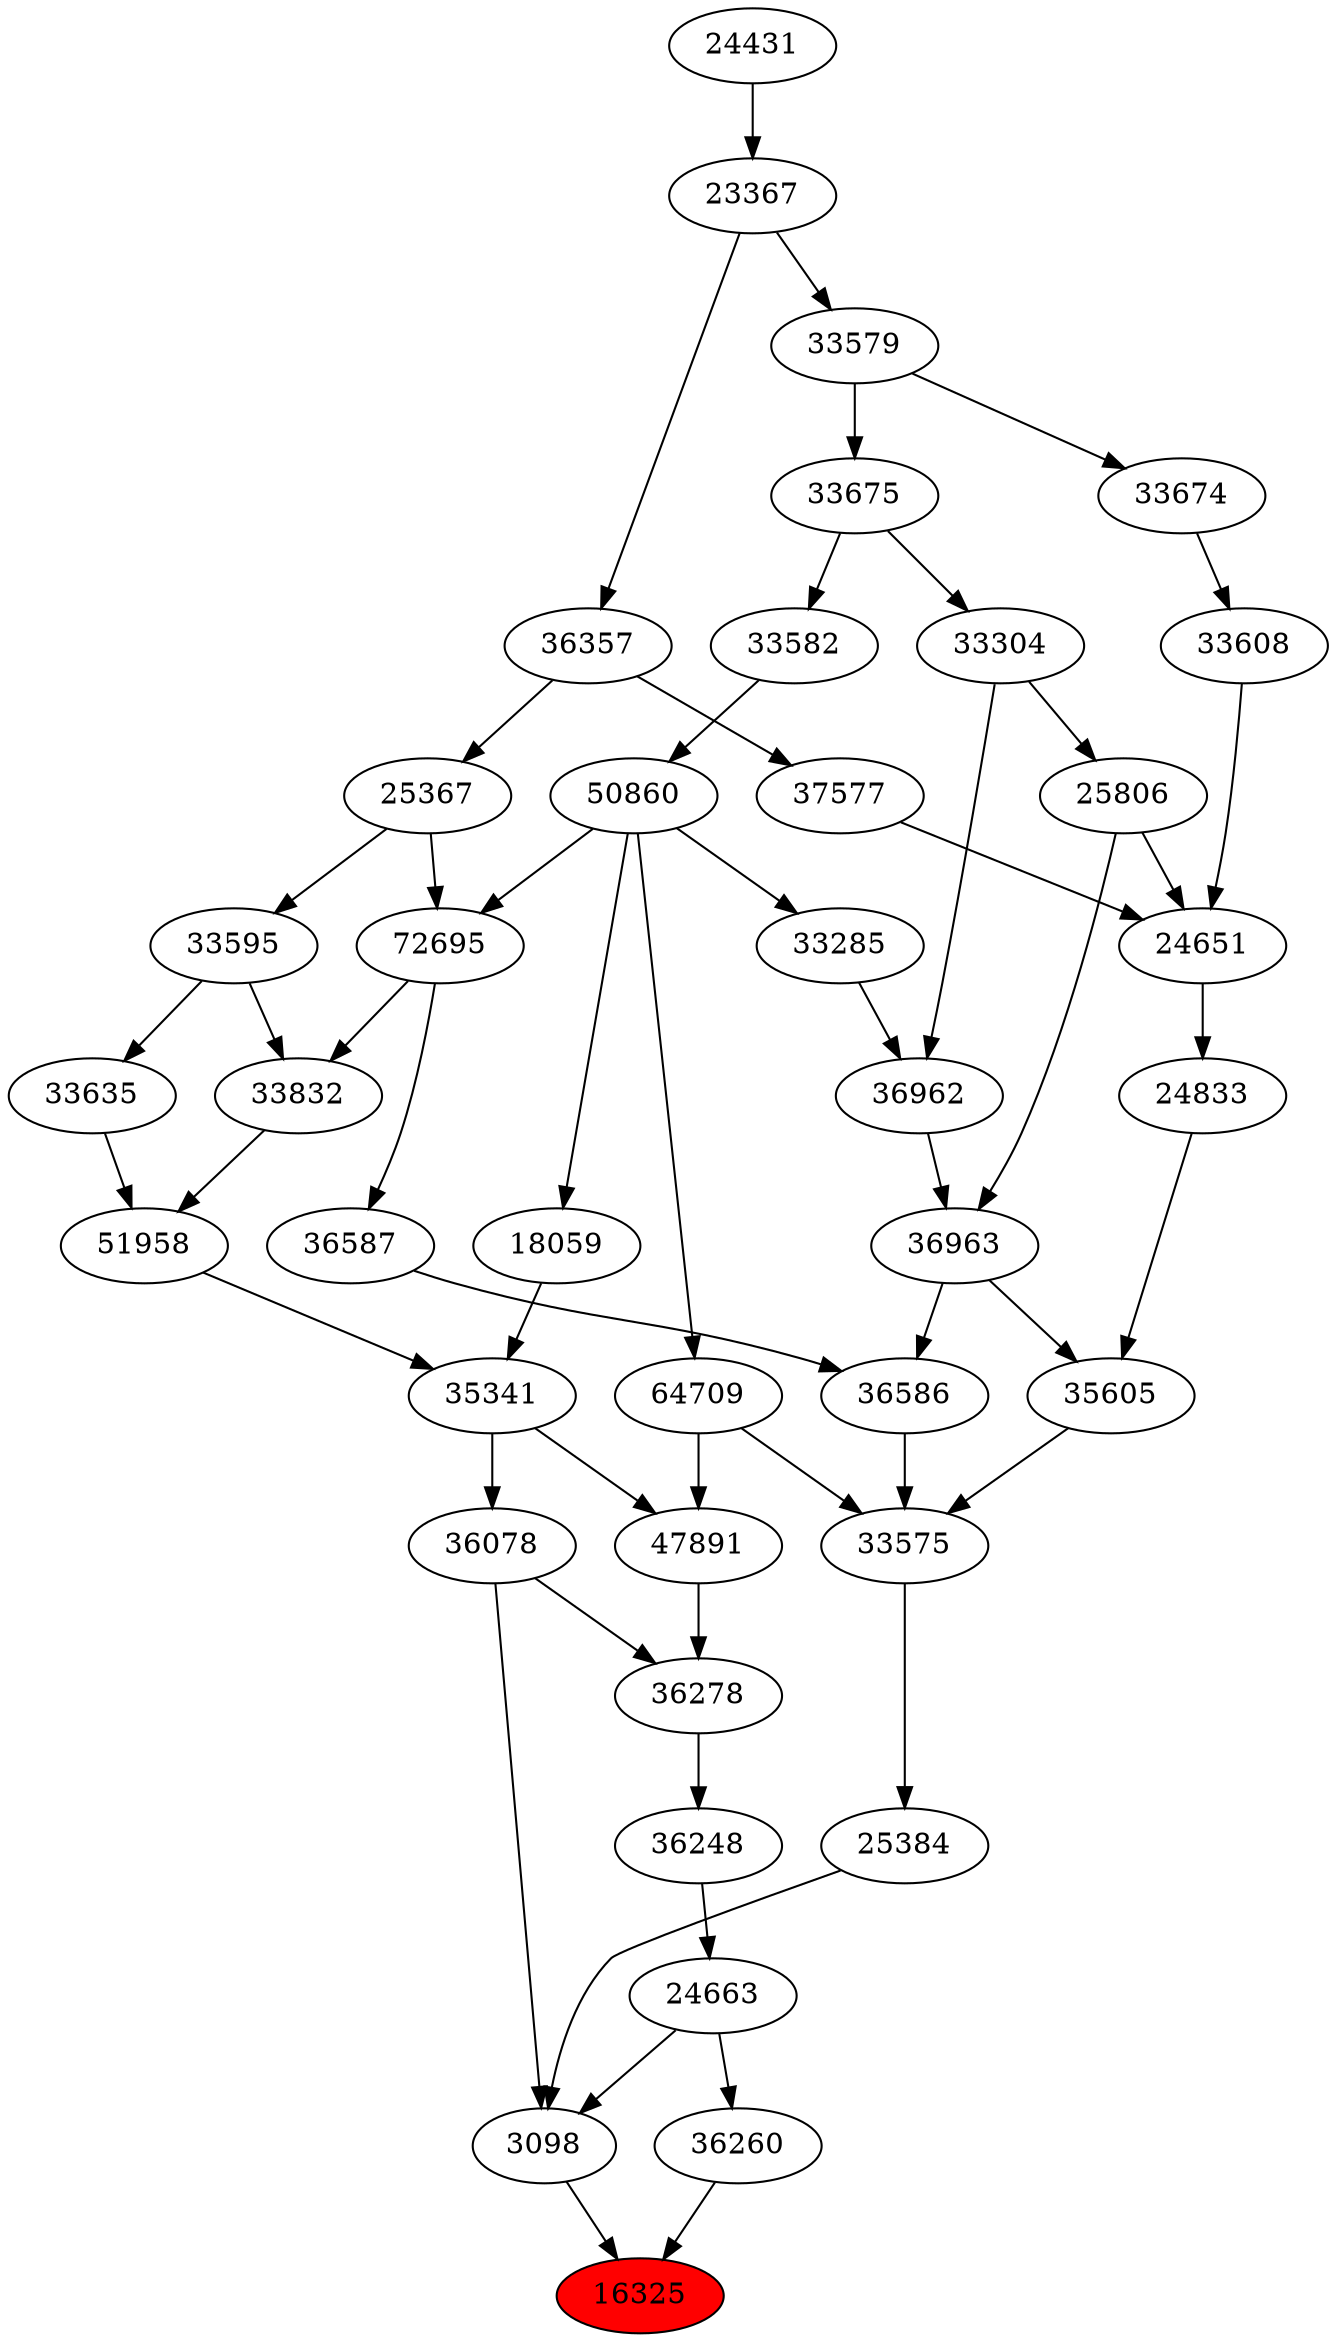strict digraph{ 
16325 [label="16325" fillcolor=red style=filled]
3098 -> 16325
36260 -> 16325
3098 [label="3098"]
36078 -> 3098
24663 -> 3098
25384 -> 3098
36260 [label="36260"]
24663 -> 36260
36078 [label="36078"]
35341 -> 36078
24663 [label="24663"]
36248 -> 24663
25384 [label="25384"]
33575 -> 25384
35341 [label="35341"]
51958 -> 35341
18059 -> 35341
36248 [label="36248"]
36278 -> 36248
33575 [label="33575"]
36586 -> 33575
35605 -> 33575
64709 -> 33575
51958 [label="51958"]
33832 -> 51958
33635 -> 51958
18059 [label="18059"]
50860 -> 18059
36278 [label="36278"]
47891 -> 36278
36078 -> 36278
36586 [label="36586"]
36587 -> 36586
36963 -> 36586
35605 [label="35605"]
24833 -> 35605
36963 -> 35605
64709 [label="64709"]
50860 -> 64709
33832 [label="33832"]
72695 -> 33832
33595 -> 33832
33635 [label="33635"]
33595 -> 33635
50860 [label="50860"]
33582 -> 50860
47891 [label="47891"]
35341 -> 47891
64709 -> 47891
36587 [label="36587"]
72695 -> 36587
36963 [label="36963"]
36962 -> 36963
25806 -> 36963
24833 [label="24833"]
24651 -> 24833
72695 [label="72695"]
50860 -> 72695
25367 -> 72695
33595 [label="33595"]
25367 -> 33595
33582 [label="33582"]
33675 -> 33582
36962 [label="36962"]
33285 -> 36962
33304 -> 36962
25806 [label="25806"]
33304 -> 25806
24651 [label="24651"]
25806 -> 24651
33608 -> 24651
37577 -> 24651
25367 [label="25367"]
36357 -> 25367
33675 [label="33675"]
33579 -> 33675
33285 [label="33285"]
50860 -> 33285
33304 [label="33304"]
33675 -> 33304
33608 [label="33608"]
33674 -> 33608
37577 [label="37577"]
36357 -> 37577
36357 [label="36357"]
23367 -> 36357
33579 [label="33579"]
23367 -> 33579
33674 [label="33674"]
33579 -> 33674
23367 [label="23367"]
24431 -> 23367
24431 [label="24431"]
}